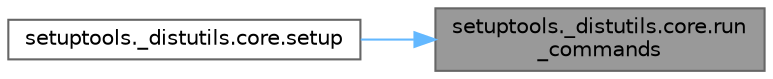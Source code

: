 digraph "setuptools._distutils.core.run_commands"
{
 // LATEX_PDF_SIZE
  bgcolor="transparent";
  edge [fontname=Helvetica,fontsize=10,labelfontname=Helvetica,labelfontsize=10];
  node [fontname=Helvetica,fontsize=10,shape=box,height=0.2,width=0.4];
  rankdir="RL";
  Node1 [id="Node000001",label="setuptools._distutils.core.run\l_commands",height=0.2,width=0.4,color="gray40", fillcolor="grey60", style="filled", fontcolor="black",tooltip=" "];
  Node1 -> Node2 [id="edge1_Node000001_Node000002",dir="back",color="steelblue1",style="solid",tooltip=" "];
  Node2 [id="Node000002",label="setuptools._distutils.core.setup",height=0.2,width=0.4,color="grey40", fillcolor="white", style="filled",URL="$namespacesetuptools_1_1__distutils_1_1core.html#ace39964aae7ee15f0f0ecc1d5c125c7c",tooltip=" "];
}
